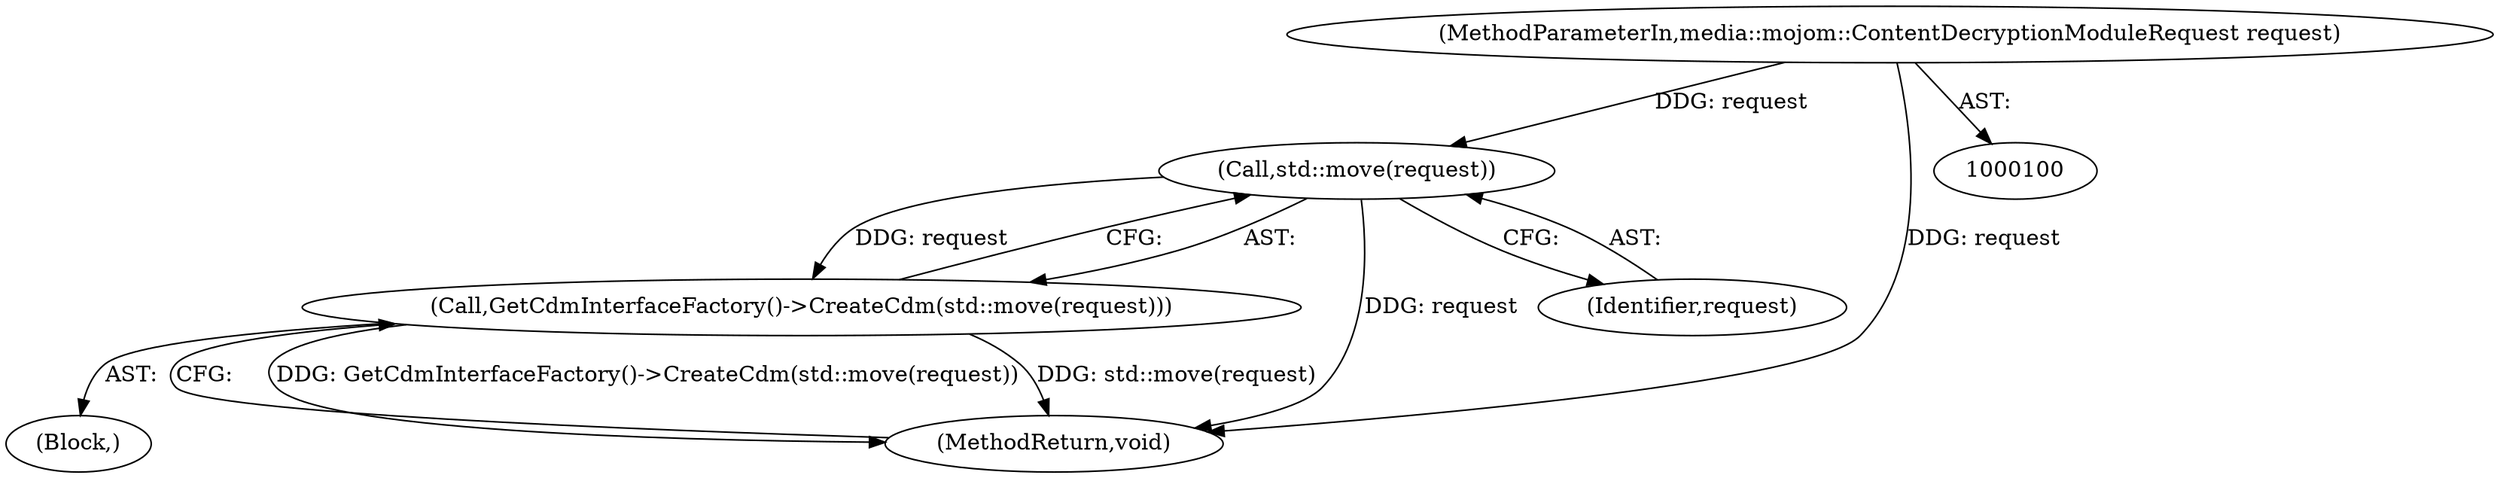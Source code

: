 digraph "0_Chrome_bc1f34b9be509f1404f0bb1ba1947614d5f0bcd1_0@API" {
"1000106" [label="(Call,std::move(request))"];
"1000101" [label="(MethodParameterIn,media::mojom::ContentDecryptionModuleRequest request)"];
"1000105" [label="(Call,GetCdmInterfaceFactory()->CreateCdm(std::move(request)))"];
"1000108" [label="(MethodReturn,void)"];
"1000106" [label="(Call,std::move(request))"];
"1000102" [label="(Block,)"];
"1000105" [label="(Call,GetCdmInterfaceFactory()->CreateCdm(std::move(request)))"];
"1000107" [label="(Identifier,request)"];
"1000101" [label="(MethodParameterIn,media::mojom::ContentDecryptionModuleRequest request)"];
"1000106" -> "1000105"  [label="AST: "];
"1000106" -> "1000107"  [label="CFG: "];
"1000107" -> "1000106"  [label="AST: "];
"1000105" -> "1000106"  [label="CFG: "];
"1000106" -> "1000108"  [label="DDG: request"];
"1000106" -> "1000105"  [label="DDG: request"];
"1000101" -> "1000106"  [label="DDG: request"];
"1000101" -> "1000100"  [label="AST: "];
"1000101" -> "1000108"  [label="DDG: request"];
"1000105" -> "1000102"  [label="AST: "];
"1000108" -> "1000105"  [label="CFG: "];
"1000105" -> "1000108"  [label="DDG: GetCdmInterfaceFactory()->CreateCdm(std::move(request))"];
"1000105" -> "1000108"  [label="DDG: std::move(request)"];
}
